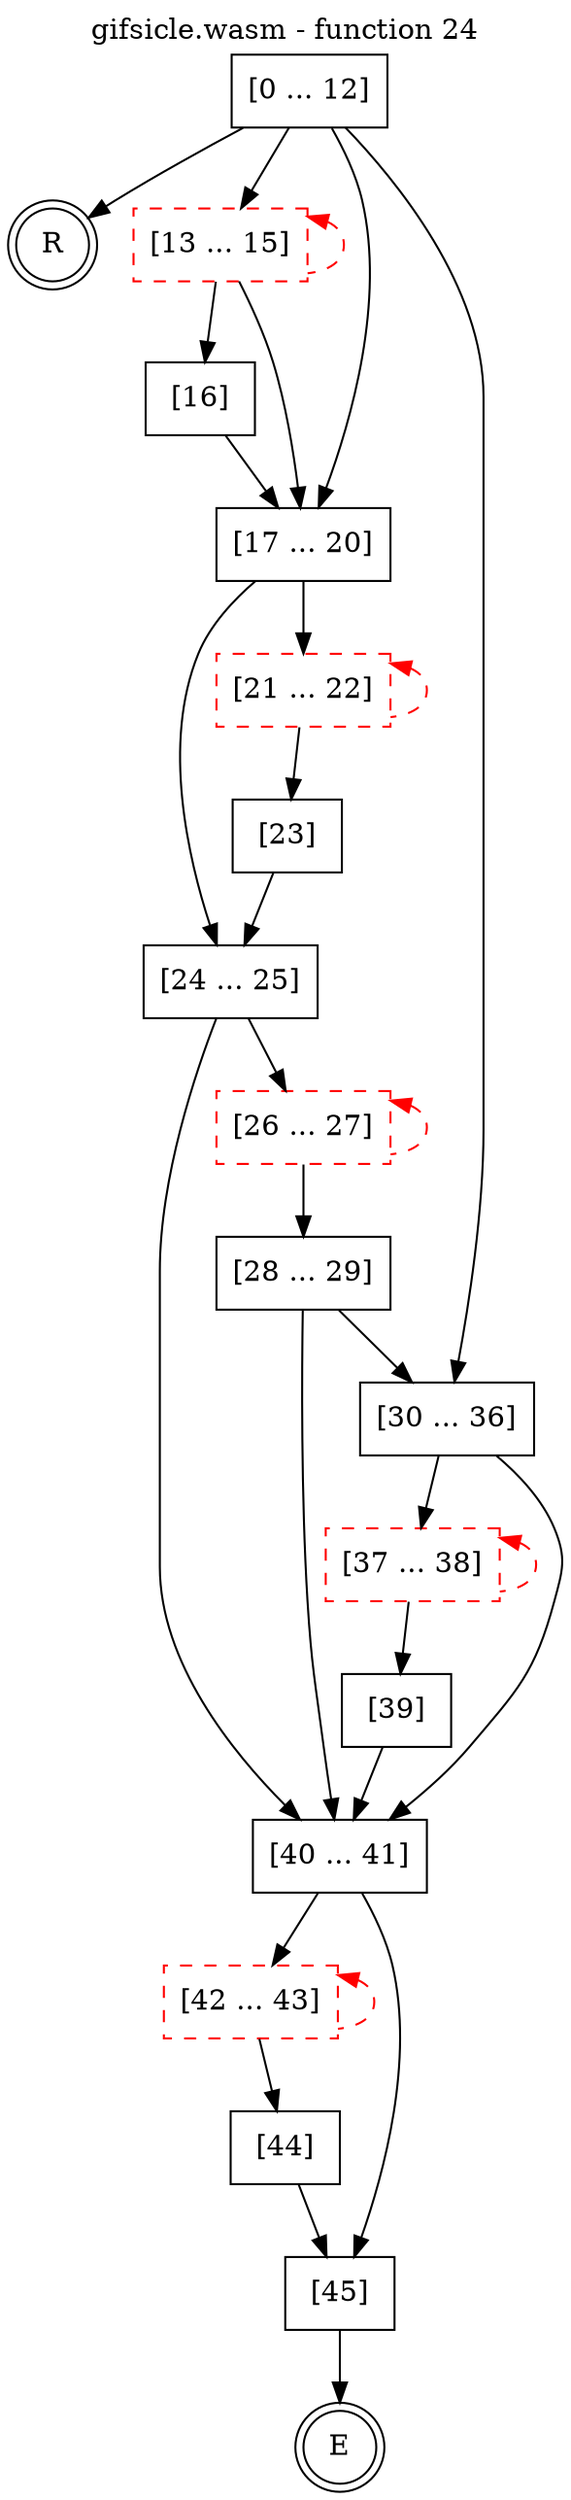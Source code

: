 digraph finite_state_machine {
    label = "gifsicle.wasm - function 24"
    labelloc =  t
    labelfontsize = 16
    labelfontcolor = black
    labelfontname = "Helvetica"
    node [shape = doublecircle]; E R ;
    node [shape = box];
    node [shape=box, color=black, style=solid] 0[label="[0 ... 12]"]
    node [shape=box, color=red, style=dashed] 13[label="[13 ... 15]"]
    node [shape=box, color=black, style=solid] 16[label="[16]"]
    node [shape=box, color=black, style=solid] 17[label="[17 ... 20]"]
    node [shape=box, color=red, style=dashed] 21[label="[21 ... 22]"]
    node [shape=box, color=black, style=solid] 23[label="[23]"]
    node [shape=box, color=black, style=solid] 24[label="[24 ... 25]"]
    node [shape=box, color=red, style=dashed] 26[label="[26 ... 27]"]
    node [shape=box, color=black, style=solid] 28[label="[28 ... 29]"]
    node [shape=box, color=black, style=solid] 30[label="[30 ... 36]"]
    node [shape=box, color=red, style=dashed] 37[label="[37 ... 38]"]
    node [shape=box, color=black, style=solid] 39[label="[39]"]
    node [shape=box, color=black, style=solid] 40[label="[40 ... 41]"]
    node [shape=box, color=red, style=dashed] 42[label="[42 ... 43]"]
    node [shape=box, color=black, style=solid] 44[label="[44]"]
    node [shape=box, color=black, style=solid] 45[label="[45]"]
    node [shape=box, color=black, style=solid] R[label="R"]
    0 -> 13;
    0 -> 17;
    0 -> 30;
    0 -> R;
    13 -> 16;
    13 -> 17;
    13 -> 13[style="dashed" color="red" dir=back];
    16 -> 17;
    17 -> 21;
    17 -> 24;
    21 -> 23;
    21 -> 21[style="dashed" color="red" dir=back];
    23 -> 24;
    24 -> 26;
    24 -> 40;
    26 -> 28;
    26 -> 26[style="dashed" color="red" dir=back];
    28 -> 30;
    28 -> 40;
    30 -> 37;
    30 -> 40;
    37 -> 39;
    37 -> 37[style="dashed" color="red" dir=back];
    39 -> 40;
    40 -> 42;
    40 -> 45;
    42 -> 44;
    42 -> 42[style="dashed" color="red" dir=back];
    44 -> 45;
    45 -> E;
}
